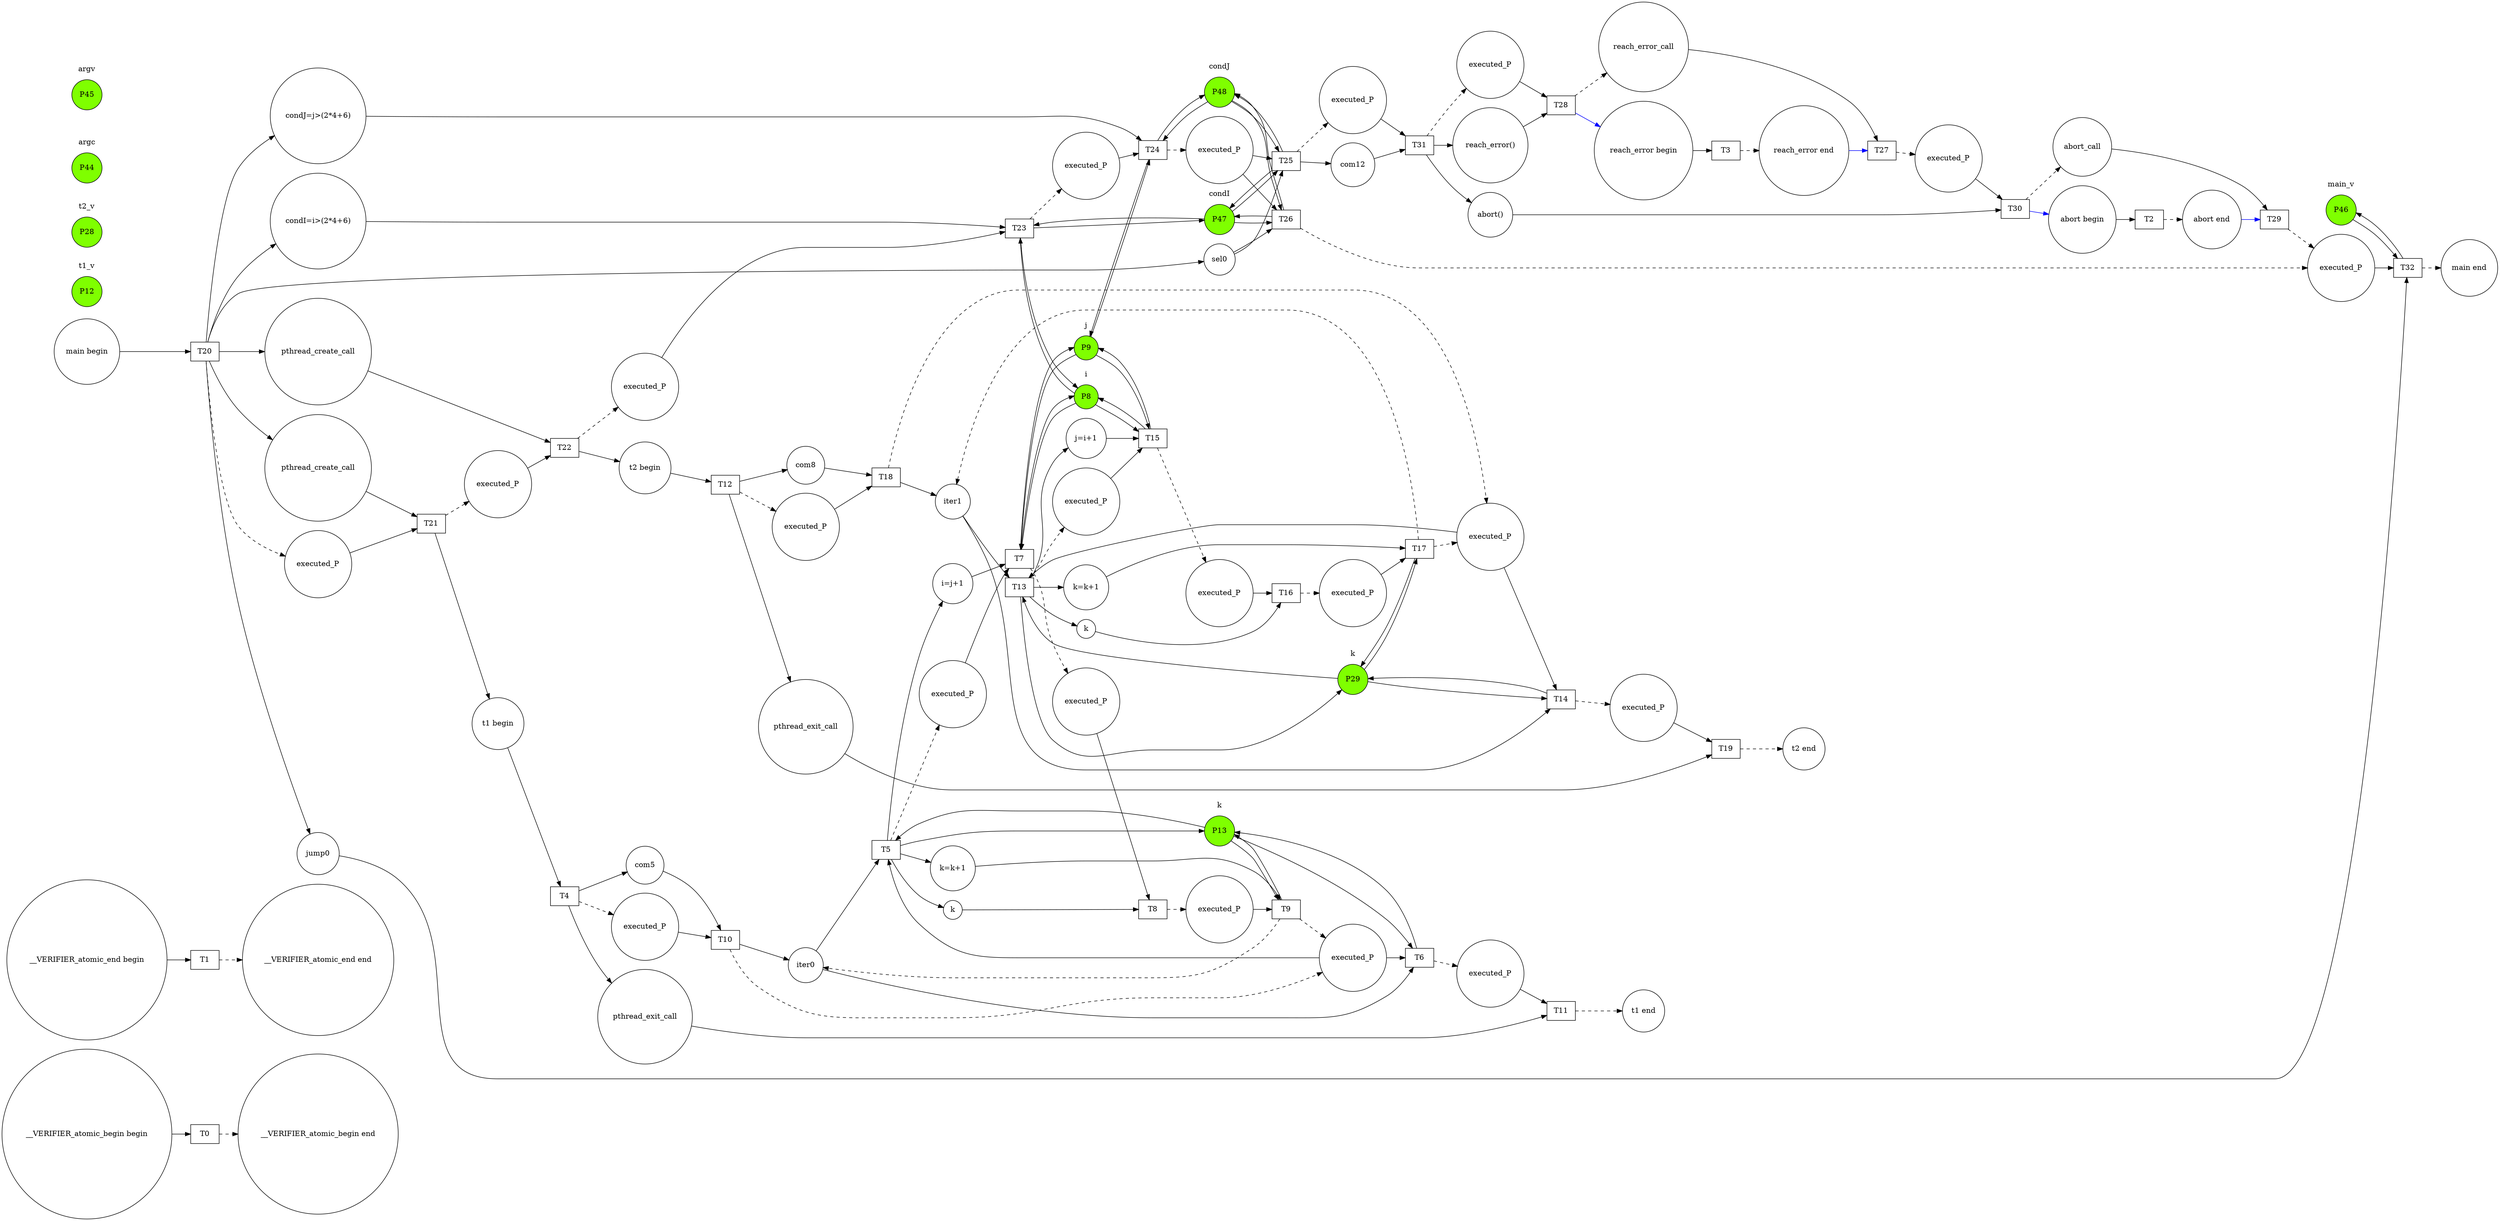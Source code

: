 digraph G{
rankdir = LR
P0[shape=circle,label="__VERIFIER_atomic_begin begin"]
P1[shape=circle,label="__VERIFIER_atomic_begin end"]
P2[shape=circle,label="__VERIFIER_atomic_end begin"]
P3[shape=circle,label="__VERIFIER_atomic_end end"]
P4[shape=circle,label="abort begin"]
P5[shape=circle,label="abort end"]
P6[shape=circle,label="reach_error begin"]
P7[shape=circle,label="reach_error end"]
subgraph cluster_P8{label="i"color="white"P8[shape=circle, style="filled",color="black",fillcolor="chartreuse"]}
subgraph cluster_P9{label="j"color="white"P9[shape=circle, style="filled",color="black",fillcolor="chartreuse"]}
P10[shape=circle,label="t1 begin"]
P11[shape=circle,label="t1 end"]
subgraph cluster_P12{label="t1_v"color="white"P12[shape=circle, style="filled",color="black",fillcolor="chartreuse"]}
subgraph cluster_P13{label="k"color="white"P13[shape=circle, style="filled",color="black",fillcolor="chartreuse"]}
P14[shape=circle,label="iter0"]
P15[shape=circle,label="i=j+1"]
P16[shape=circle,label="k"]
P17[shape=circle,label="k=k+1"]
P18[shape=circle,label="executed_P"]
P19[shape=circle,label="executed_P"]
P20[shape=circle,label="executed_P"]
P21[shape=circle,label="com5"]
P22[shape=circle,label="executed_P"]
P23[shape=circle,label="pthread_exit_call"]
P24[shape=circle,label="executed_P"]
P25[shape=circle,label="executed_P"]
P26[shape=circle,label="t2 begin"]
P27[shape=circle,label="t2 end"]
subgraph cluster_P28{label="t2_v"color="white"P28[shape=circle, style="filled",color="black",fillcolor="chartreuse"]}
subgraph cluster_P29{label="k"color="white"P29[shape=circle, style="filled",color="black",fillcolor="chartreuse"]}
P30[shape=circle,label="iter1"]
P31[shape=circle,label="j=i+1"]
P32[shape=circle,label="k"]
P33[shape=circle,label="k=k+1"]
P34[shape=circle,label="executed_P"]
P35[shape=circle,label="executed_P"]
P36[shape=circle,label="executed_P"]
P37[shape=circle,label="com8"]
P38[shape=circle,label="executed_P"]
P39[shape=circle,label="pthread_exit_call"]
P40[shape=circle,label="executed_P"]
P41[shape=circle,label="executed_P"]
P42[shape=circle,label="main begin"]
P43[shape=circle,label="main end"]
subgraph cluster_P44{label="argc"color="white"P44[shape=circle, style="filled",color="black",fillcolor="chartreuse"]}
subgraph cluster_P45{label="argv"color="white"P45[shape=circle, style="filled",color="black",fillcolor="chartreuse"]}
subgraph cluster_P46{label="main_v"color="white"P46[shape=circle, style="filled",color="black",fillcolor="chartreuse"]}
subgraph cluster_P47{label="condI"color="white"P47[shape=circle, style="filled",color="black",fillcolor="chartreuse"]}
subgraph cluster_P48{label="condJ"color="white"P48[shape=circle, style="filled",color="black",fillcolor="chartreuse"]}
P49[shape=circle,label="pthread_create_call"]
P50[shape=circle,label="pthread_create_call"]
P51[shape=circle,label="condI=i>(2*4+6)"]
P52[shape=circle,label="condJ=j>(2*4+6)"]
P53[shape=circle,label="sel0"]
P54[shape=circle,label="reach_error_call"]
P55[shape=circle,label="reach_error()"]
P56[shape=circle,label="abort_call"]
P57[shape=circle,label="abort()"]
P58[shape=circle,label="com12"]
P59[shape=circle,label="executed_P"]
P60[shape=circle,label="executed_P"]
P61[shape=circle,label="executed_P"]
P62[shape=circle,label="jump0"]
P63[shape=circle,label="executed_P"]
P64[shape=circle,label="executed_P"]
P65[shape=circle,label="executed_P"]
P66[shape=circle,label="executed_P"]
P67[shape=circle,label="executed_P"]
P68[shape=circle,label="executed_P"]
T0[shape=box]
T1[shape=box]
T2[shape=box]
T3[shape=box]
T4[shape=box]
T5[shape=box]
T6[shape=box]
T7[shape=box]
T8[shape=box]
T9[shape=box]
T10[shape=box]
T11[shape=box]
T12[shape=box]
T13[shape=box]
T14[shape=box]
T15[shape=box]
T16[shape=box]
T17[shape=box]
T18[shape=box]
T19[shape=box]
T20[shape=box]
T21[shape=box]
T22[shape=box]
T23[shape=box]
T24[shape=box]
T25[shape=box]
T26[shape=box]
T27[shape=box]
T28[shape=box]
T29[shape=box]
T30[shape=box]
T31[shape=box]
T32[shape=box]
P0->T0
T0->P1[style="dashed"]
P2->T1
T1->P3[style="dashed"]
P4->T2
T2->P5[style="dashed"]
P6->T3
T3->P7[style="dashed"]
P10->T4
P14->T5
P14->T6
P15->T7
P9->T7
T7->P9
T7->P8
P8->T7
P16->T8
P17->T9
P13->T9
T9->P13
P13->T5
T5->P13
P13->T6
T6->P13
T9->P14[style="dashed"]
T5->P15
T5->P18[style="dashed"]
P18->T7
T5->P16
T7->P19[style="dashed"]
P19->T8
T5->P17
T8->P20[style="dashed"]
P20->T9
P21->T10
T10->P14
T10->P22[style="dashed"]
P22->T5
P22->T6
T9->P22[style="dashed"]
P23->T11
T11->P11[style="dashed"]
T4->P21
T4->P24[style="dashed"]
P24->T10
T4->P23
T6->P25[style="dashed"]
P25->T11
P26->T12
P30->T13
P30->T14
P31->T15
P8->T15
T15->P8
T15->P9
P9->T15
P32->T16
P33->T17
P29->T17
T17->P29
P29->T13
T13->P29
P29->T14
T14->P29
T17->P30[style="dashed"]
T13->P31
T13->P34[style="dashed"]
P34->T15
T13->P32
T15->P35[style="dashed"]
P35->T16
T13->P33
T16->P36[style="dashed"]
P36->T17
P37->T18
T18->P30
T18->P38[style="dashed"]
P38->T13
P38->T14
T17->P38[style="dashed"]
P39->T19
T19->P27[style="dashed"]
T12->P37
T12->P40[style="dashed"]
P40->T18
T12->P39
T14->P41[style="dashed"]
P41->T19
P42->T20
P49->T21
T21->P10
P50->T22
T22->P26
P51->T23
P8->T23
T23->P8
T23->P47
P47->T23
P52->T24
P9->T24
T24->P9
T24->P48
P48->T24
P53->T25
P53->T26
P54->T27
P55->T28
T28->P6[color="blue"]
P7->T27[color="blue"]
T28->P54[style="dashed"]
P56->T29
P57->T30
T30->P4[color="blue"]
P5->T29[color="blue"]
T30->P56[style="dashed"]
P58->T31
T31->P55
T31->P59[style="dashed"]
P59->T28
T31->P57
T27->P60[style="dashed"]
P60->T30
P47->T25
T25->P47
P48->T25
T25->P48
P47->T26
T26->P47
P48->T26
T26->P48
T25->P58
T25->P61[style="dashed"]
P61->T31
P62->T32
T32->P43[style="dashed"]
T32->P46
P46->T32
T20->P49
T20->P63[style="dashed"]
P63->T21
T20->P50
T21->P64[style="dashed"]
P64->T22
T20->P51
T22->P65[style="dashed"]
P65->T23
T20->P52
T23->P66[style="dashed"]
P66->T24
T20->P53
T24->P67[style="dashed"]
P67->T25
P67->T26
T20->P62
T29->P68[style="dashed"]
T26->P68[style="dashed"]
P68->T32
}
